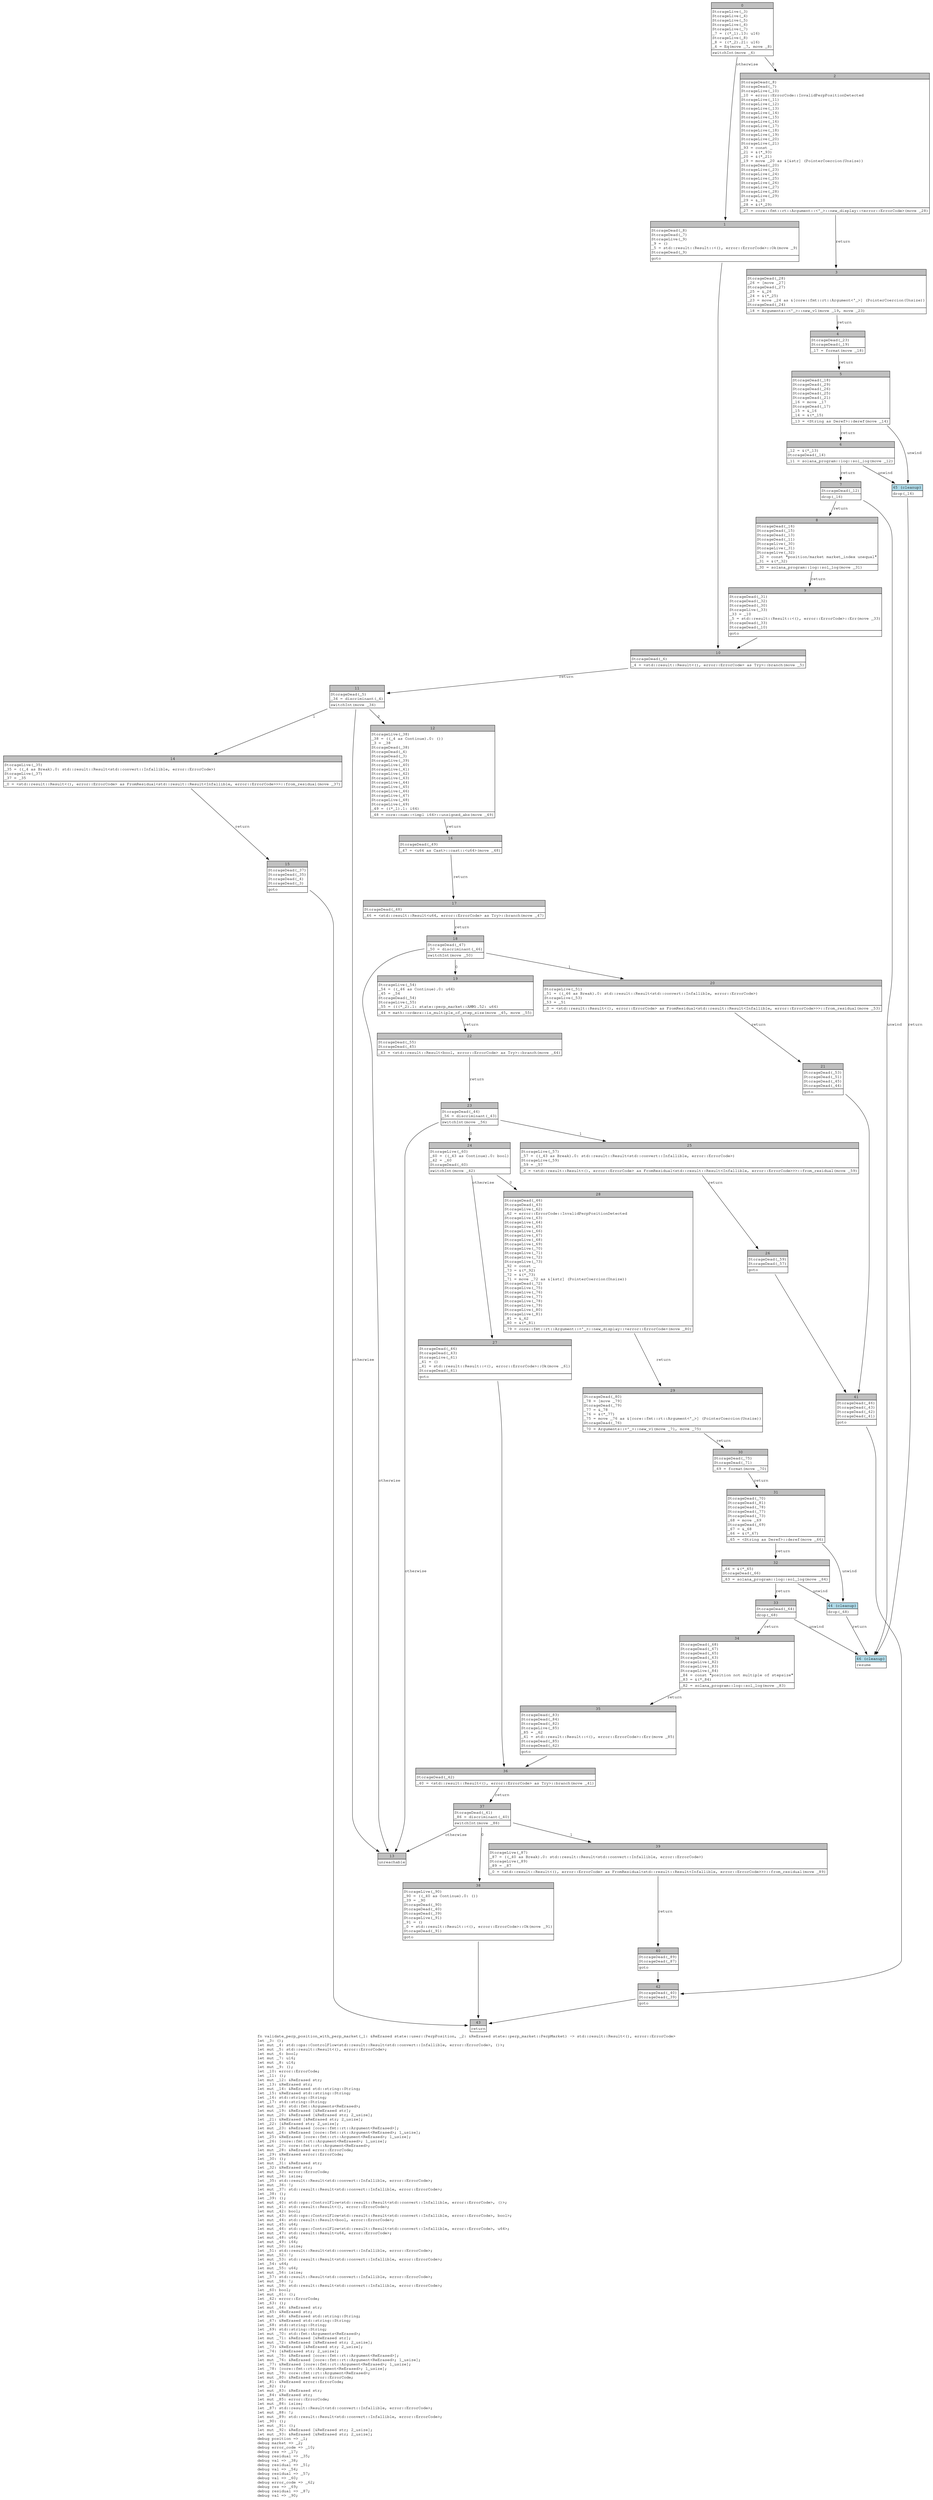 digraph Mir_0_4601 {
    graph [fontname="Courier, monospace"];
    node [fontname="Courier, monospace"];
    edge [fontname="Courier, monospace"];
    label=<fn validate_perp_position_with_perp_market(_1: &amp;ReErased state::user::PerpPosition, _2: &amp;ReErased state::perp_market::PerpMarket) -&gt; std::result::Result&lt;(), error::ErrorCode&gt;<br align="left"/>let _3: ();<br align="left"/>let mut _4: std::ops::ControlFlow&lt;std::result::Result&lt;std::convert::Infallible, error::ErrorCode&gt;, ()&gt;;<br align="left"/>let mut _5: std::result::Result&lt;(), error::ErrorCode&gt;;<br align="left"/>let mut _6: bool;<br align="left"/>let mut _7: u16;<br align="left"/>let mut _8: u16;<br align="left"/>let mut _9: ();<br align="left"/>let _10: error::ErrorCode;<br align="left"/>let _11: ();<br align="left"/>let mut _12: &amp;ReErased str;<br align="left"/>let _13: &amp;ReErased str;<br align="left"/>let mut _14: &amp;ReErased std::string::String;<br align="left"/>let _15: &amp;ReErased std::string::String;<br align="left"/>let _16: std::string::String;<br align="left"/>let _17: std::string::String;<br align="left"/>let mut _18: std::fmt::Arguments&lt;ReErased&gt;;<br align="left"/>let mut _19: &amp;ReErased [&amp;ReErased str];<br align="left"/>let mut _20: &amp;ReErased [&amp;ReErased str; 2_usize];<br align="left"/>let _21: &amp;ReErased [&amp;ReErased str; 2_usize];<br align="left"/>let _22: [&amp;ReErased str; 2_usize];<br align="left"/>let mut _23: &amp;ReErased [core::fmt::rt::Argument&lt;ReErased&gt;];<br align="left"/>let mut _24: &amp;ReErased [core::fmt::rt::Argument&lt;ReErased&gt;; 1_usize];<br align="left"/>let _25: &amp;ReErased [core::fmt::rt::Argument&lt;ReErased&gt;; 1_usize];<br align="left"/>let _26: [core::fmt::rt::Argument&lt;ReErased&gt;; 1_usize];<br align="left"/>let mut _27: core::fmt::rt::Argument&lt;ReErased&gt;;<br align="left"/>let mut _28: &amp;ReErased error::ErrorCode;<br align="left"/>let _29: &amp;ReErased error::ErrorCode;<br align="left"/>let _30: ();<br align="left"/>let mut _31: &amp;ReErased str;<br align="left"/>let _32: &amp;ReErased str;<br align="left"/>let mut _33: error::ErrorCode;<br align="left"/>let mut _34: isize;<br align="left"/>let _35: std::result::Result&lt;std::convert::Infallible, error::ErrorCode&gt;;<br align="left"/>let mut _36: !;<br align="left"/>let mut _37: std::result::Result&lt;std::convert::Infallible, error::ErrorCode&gt;;<br align="left"/>let _38: ();<br align="left"/>let _39: ();<br align="left"/>let mut _40: std::ops::ControlFlow&lt;std::result::Result&lt;std::convert::Infallible, error::ErrorCode&gt;, ()&gt;;<br align="left"/>let mut _41: std::result::Result&lt;(), error::ErrorCode&gt;;<br align="left"/>let mut _42: bool;<br align="left"/>let mut _43: std::ops::ControlFlow&lt;std::result::Result&lt;std::convert::Infallible, error::ErrorCode&gt;, bool&gt;;<br align="left"/>let mut _44: std::result::Result&lt;bool, error::ErrorCode&gt;;<br align="left"/>let mut _45: u64;<br align="left"/>let mut _46: std::ops::ControlFlow&lt;std::result::Result&lt;std::convert::Infallible, error::ErrorCode&gt;, u64&gt;;<br align="left"/>let mut _47: std::result::Result&lt;u64, error::ErrorCode&gt;;<br align="left"/>let mut _48: u64;<br align="left"/>let mut _49: i64;<br align="left"/>let mut _50: isize;<br align="left"/>let _51: std::result::Result&lt;std::convert::Infallible, error::ErrorCode&gt;;<br align="left"/>let mut _52: !;<br align="left"/>let mut _53: std::result::Result&lt;std::convert::Infallible, error::ErrorCode&gt;;<br align="left"/>let _54: u64;<br align="left"/>let mut _55: u64;<br align="left"/>let mut _56: isize;<br align="left"/>let _57: std::result::Result&lt;std::convert::Infallible, error::ErrorCode&gt;;<br align="left"/>let mut _58: !;<br align="left"/>let mut _59: std::result::Result&lt;std::convert::Infallible, error::ErrorCode&gt;;<br align="left"/>let _60: bool;<br align="left"/>let mut _61: ();<br align="left"/>let _62: error::ErrorCode;<br align="left"/>let _63: ();<br align="left"/>let mut _64: &amp;ReErased str;<br align="left"/>let _65: &amp;ReErased str;<br align="left"/>let mut _66: &amp;ReErased std::string::String;<br align="left"/>let _67: &amp;ReErased std::string::String;<br align="left"/>let _68: std::string::String;<br align="left"/>let _69: std::string::String;<br align="left"/>let mut _70: std::fmt::Arguments&lt;ReErased&gt;;<br align="left"/>let mut _71: &amp;ReErased [&amp;ReErased str];<br align="left"/>let mut _72: &amp;ReErased [&amp;ReErased str; 2_usize];<br align="left"/>let _73: &amp;ReErased [&amp;ReErased str; 2_usize];<br align="left"/>let _74: [&amp;ReErased str; 2_usize];<br align="left"/>let mut _75: &amp;ReErased [core::fmt::rt::Argument&lt;ReErased&gt;];<br align="left"/>let mut _76: &amp;ReErased [core::fmt::rt::Argument&lt;ReErased&gt;; 1_usize];<br align="left"/>let _77: &amp;ReErased [core::fmt::rt::Argument&lt;ReErased&gt;; 1_usize];<br align="left"/>let _78: [core::fmt::rt::Argument&lt;ReErased&gt;; 1_usize];<br align="left"/>let mut _79: core::fmt::rt::Argument&lt;ReErased&gt;;<br align="left"/>let mut _80: &amp;ReErased error::ErrorCode;<br align="left"/>let _81: &amp;ReErased error::ErrorCode;<br align="left"/>let _82: ();<br align="left"/>let mut _83: &amp;ReErased str;<br align="left"/>let _84: &amp;ReErased str;<br align="left"/>let mut _85: error::ErrorCode;<br align="left"/>let mut _86: isize;<br align="left"/>let _87: std::result::Result&lt;std::convert::Infallible, error::ErrorCode&gt;;<br align="left"/>let mut _88: !;<br align="left"/>let mut _89: std::result::Result&lt;std::convert::Infallible, error::ErrorCode&gt;;<br align="left"/>let _90: ();<br align="left"/>let mut _91: ();<br align="left"/>let mut _92: &amp;ReErased [&amp;ReErased str; 2_usize];<br align="left"/>let mut _93: &amp;ReErased [&amp;ReErased str; 2_usize];<br align="left"/>debug position =&gt; _1;<br align="left"/>debug market =&gt; _2;<br align="left"/>debug error_code =&gt; _10;<br align="left"/>debug res =&gt; _17;<br align="left"/>debug residual =&gt; _35;<br align="left"/>debug val =&gt; _38;<br align="left"/>debug residual =&gt; _51;<br align="left"/>debug val =&gt; _54;<br align="left"/>debug residual =&gt; _57;<br align="left"/>debug val =&gt; _60;<br align="left"/>debug error_code =&gt; _62;<br align="left"/>debug res =&gt; _69;<br align="left"/>debug residual =&gt; _87;<br align="left"/>debug val =&gt; _90;<br align="left"/>>;
    bb0__0_4601 [shape="none", label=<<table border="0" cellborder="1" cellspacing="0"><tr><td bgcolor="gray" align="center" colspan="1">0</td></tr><tr><td align="left" balign="left">StorageLive(_3)<br/>StorageLive(_4)<br/>StorageLive(_5)<br/>StorageLive(_6)<br/>StorageLive(_7)<br/>_7 = ((*_1).13: u16)<br/>StorageLive(_8)<br/>_8 = ((*_2).21: u16)<br/>_6 = Eq(move _7, move _8)<br/></td></tr><tr><td align="left">switchInt(move _6)</td></tr></table>>];
    bb1__0_4601 [shape="none", label=<<table border="0" cellborder="1" cellspacing="0"><tr><td bgcolor="gray" align="center" colspan="1">1</td></tr><tr><td align="left" balign="left">StorageDead(_8)<br/>StorageDead(_7)<br/>StorageLive(_9)<br/>_9 = ()<br/>_5 = std::result::Result::&lt;(), error::ErrorCode&gt;::Ok(move _9)<br/>StorageDead(_9)<br/></td></tr><tr><td align="left">goto</td></tr></table>>];
    bb2__0_4601 [shape="none", label=<<table border="0" cellborder="1" cellspacing="0"><tr><td bgcolor="gray" align="center" colspan="1">2</td></tr><tr><td align="left" balign="left">StorageDead(_8)<br/>StorageDead(_7)<br/>StorageLive(_10)<br/>_10 = error::ErrorCode::InvalidPerpPositionDetected<br/>StorageLive(_11)<br/>StorageLive(_12)<br/>StorageLive(_13)<br/>StorageLive(_14)<br/>StorageLive(_15)<br/>StorageLive(_16)<br/>StorageLive(_17)<br/>StorageLive(_18)<br/>StorageLive(_19)<br/>StorageLive(_20)<br/>StorageLive(_21)<br/>_93 = const _<br/>_21 = &amp;(*_93)<br/>_20 = &amp;(*_21)<br/>_19 = move _20 as &amp;[&amp;str] (PointerCoercion(Unsize))<br/>StorageDead(_20)<br/>StorageLive(_23)<br/>StorageLive(_24)<br/>StorageLive(_25)<br/>StorageLive(_26)<br/>StorageLive(_27)<br/>StorageLive(_28)<br/>StorageLive(_29)<br/>_29 = &amp;_10<br/>_28 = &amp;(*_29)<br/></td></tr><tr><td align="left">_27 = core::fmt::rt::Argument::&lt;'_&gt;::new_display::&lt;error::ErrorCode&gt;(move _28)</td></tr></table>>];
    bb3__0_4601 [shape="none", label=<<table border="0" cellborder="1" cellspacing="0"><tr><td bgcolor="gray" align="center" colspan="1">3</td></tr><tr><td align="left" balign="left">StorageDead(_28)<br/>_26 = [move _27]<br/>StorageDead(_27)<br/>_25 = &amp;_26<br/>_24 = &amp;(*_25)<br/>_23 = move _24 as &amp;[core::fmt::rt::Argument&lt;'_&gt;] (PointerCoercion(Unsize))<br/>StorageDead(_24)<br/></td></tr><tr><td align="left">_18 = Arguments::&lt;'_&gt;::new_v1(move _19, move _23)</td></tr></table>>];
    bb4__0_4601 [shape="none", label=<<table border="0" cellborder="1" cellspacing="0"><tr><td bgcolor="gray" align="center" colspan="1">4</td></tr><tr><td align="left" balign="left">StorageDead(_23)<br/>StorageDead(_19)<br/></td></tr><tr><td align="left">_17 = format(move _18)</td></tr></table>>];
    bb5__0_4601 [shape="none", label=<<table border="0" cellborder="1" cellspacing="0"><tr><td bgcolor="gray" align="center" colspan="1">5</td></tr><tr><td align="left" balign="left">StorageDead(_18)<br/>StorageDead(_29)<br/>StorageDead(_26)<br/>StorageDead(_25)<br/>StorageDead(_21)<br/>_16 = move _17<br/>StorageDead(_17)<br/>_15 = &amp;_16<br/>_14 = &amp;(*_15)<br/></td></tr><tr><td align="left">_13 = &lt;String as Deref&gt;::deref(move _14)</td></tr></table>>];
    bb6__0_4601 [shape="none", label=<<table border="0" cellborder="1" cellspacing="0"><tr><td bgcolor="gray" align="center" colspan="1">6</td></tr><tr><td align="left" balign="left">_12 = &amp;(*_13)<br/>StorageDead(_14)<br/></td></tr><tr><td align="left">_11 = solana_program::log::sol_log(move _12)</td></tr></table>>];
    bb7__0_4601 [shape="none", label=<<table border="0" cellborder="1" cellspacing="0"><tr><td bgcolor="gray" align="center" colspan="1">7</td></tr><tr><td align="left" balign="left">StorageDead(_12)<br/></td></tr><tr><td align="left">drop(_16)</td></tr></table>>];
    bb8__0_4601 [shape="none", label=<<table border="0" cellborder="1" cellspacing="0"><tr><td bgcolor="gray" align="center" colspan="1">8</td></tr><tr><td align="left" balign="left">StorageDead(_16)<br/>StorageDead(_15)<br/>StorageDead(_13)<br/>StorageDead(_11)<br/>StorageLive(_30)<br/>StorageLive(_31)<br/>StorageLive(_32)<br/>_32 = const &quot;position/market market_index unequal&quot;<br/>_31 = &amp;(*_32)<br/></td></tr><tr><td align="left">_30 = solana_program::log::sol_log(move _31)</td></tr></table>>];
    bb9__0_4601 [shape="none", label=<<table border="0" cellborder="1" cellspacing="0"><tr><td bgcolor="gray" align="center" colspan="1">9</td></tr><tr><td align="left" balign="left">StorageDead(_31)<br/>StorageDead(_32)<br/>StorageDead(_30)<br/>StorageLive(_33)<br/>_33 = _10<br/>_5 = std::result::Result::&lt;(), error::ErrorCode&gt;::Err(move _33)<br/>StorageDead(_33)<br/>StorageDead(_10)<br/></td></tr><tr><td align="left">goto</td></tr></table>>];
    bb10__0_4601 [shape="none", label=<<table border="0" cellborder="1" cellspacing="0"><tr><td bgcolor="gray" align="center" colspan="1">10</td></tr><tr><td align="left" balign="left">StorageDead(_6)<br/></td></tr><tr><td align="left">_4 = &lt;std::result::Result&lt;(), error::ErrorCode&gt; as Try&gt;::branch(move _5)</td></tr></table>>];
    bb11__0_4601 [shape="none", label=<<table border="0" cellborder="1" cellspacing="0"><tr><td bgcolor="gray" align="center" colspan="1">11</td></tr><tr><td align="left" balign="left">StorageDead(_5)<br/>_34 = discriminant(_4)<br/></td></tr><tr><td align="left">switchInt(move _34)</td></tr></table>>];
    bb12__0_4601 [shape="none", label=<<table border="0" cellborder="1" cellspacing="0"><tr><td bgcolor="gray" align="center" colspan="1">12</td></tr><tr><td align="left" balign="left">StorageLive(_38)<br/>_38 = ((_4 as Continue).0: ())<br/>_3 = _38<br/>StorageDead(_38)<br/>StorageDead(_4)<br/>StorageDead(_3)<br/>StorageLive(_39)<br/>StorageLive(_40)<br/>StorageLive(_41)<br/>StorageLive(_42)<br/>StorageLive(_43)<br/>StorageLive(_44)<br/>StorageLive(_45)<br/>StorageLive(_46)<br/>StorageLive(_47)<br/>StorageLive(_48)<br/>StorageLive(_49)<br/>_49 = ((*_1).1: i64)<br/></td></tr><tr><td align="left">_48 = core::num::&lt;impl i64&gt;::unsigned_abs(move _49)</td></tr></table>>];
    bb13__0_4601 [shape="none", label=<<table border="0" cellborder="1" cellspacing="0"><tr><td bgcolor="gray" align="center" colspan="1">13</td></tr><tr><td align="left">unreachable</td></tr></table>>];
    bb14__0_4601 [shape="none", label=<<table border="0" cellborder="1" cellspacing="0"><tr><td bgcolor="gray" align="center" colspan="1">14</td></tr><tr><td align="left" balign="left">StorageLive(_35)<br/>_35 = ((_4 as Break).0: std::result::Result&lt;std::convert::Infallible, error::ErrorCode&gt;)<br/>StorageLive(_37)<br/>_37 = _35<br/></td></tr><tr><td align="left">_0 = &lt;std::result::Result&lt;(), error::ErrorCode&gt; as FromResidual&lt;std::result::Result&lt;Infallible, error::ErrorCode&gt;&gt;&gt;::from_residual(move _37)</td></tr></table>>];
    bb15__0_4601 [shape="none", label=<<table border="0" cellborder="1" cellspacing="0"><tr><td bgcolor="gray" align="center" colspan="1">15</td></tr><tr><td align="left" balign="left">StorageDead(_37)<br/>StorageDead(_35)<br/>StorageDead(_4)<br/>StorageDead(_3)<br/></td></tr><tr><td align="left">goto</td></tr></table>>];
    bb16__0_4601 [shape="none", label=<<table border="0" cellborder="1" cellspacing="0"><tr><td bgcolor="gray" align="center" colspan="1">16</td></tr><tr><td align="left" balign="left">StorageDead(_49)<br/></td></tr><tr><td align="left">_47 = &lt;u64 as Cast&gt;::cast::&lt;u64&gt;(move _48)</td></tr></table>>];
    bb17__0_4601 [shape="none", label=<<table border="0" cellborder="1" cellspacing="0"><tr><td bgcolor="gray" align="center" colspan="1">17</td></tr><tr><td align="left" balign="left">StorageDead(_48)<br/></td></tr><tr><td align="left">_46 = &lt;std::result::Result&lt;u64, error::ErrorCode&gt; as Try&gt;::branch(move _47)</td></tr></table>>];
    bb18__0_4601 [shape="none", label=<<table border="0" cellborder="1" cellspacing="0"><tr><td bgcolor="gray" align="center" colspan="1">18</td></tr><tr><td align="left" balign="left">StorageDead(_47)<br/>_50 = discriminant(_46)<br/></td></tr><tr><td align="left">switchInt(move _50)</td></tr></table>>];
    bb19__0_4601 [shape="none", label=<<table border="0" cellborder="1" cellspacing="0"><tr><td bgcolor="gray" align="center" colspan="1">19</td></tr><tr><td align="left" balign="left">StorageLive(_54)<br/>_54 = ((_46 as Continue).0: u64)<br/>_45 = _54<br/>StorageDead(_54)<br/>StorageLive(_55)<br/>_55 = (((*_2).1: state::perp_market::AMM).52: u64)<br/></td></tr><tr><td align="left">_44 = math::orders::is_multiple_of_step_size(move _45, move _55)</td></tr></table>>];
    bb20__0_4601 [shape="none", label=<<table border="0" cellborder="1" cellspacing="0"><tr><td bgcolor="gray" align="center" colspan="1">20</td></tr><tr><td align="left" balign="left">StorageLive(_51)<br/>_51 = ((_46 as Break).0: std::result::Result&lt;std::convert::Infallible, error::ErrorCode&gt;)<br/>StorageLive(_53)<br/>_53 = _51<br/></td></tr><tr><td align="left">_0 = &lt;std::result::Result&lt;(), error::ErrorCode&gt; as FromResidual&lt;std::result::Result&lt;Infallible, error::ErrorCode&gt;&gt;&gt;::from_residual(move _53)</td></tr></table>>];
    bb21__0_4601 [shape="none", label=<<table border="0" cellborder="1" cellspacing="0"><tr><td bgcolor="gray" align="center" colspan="1">21</td></tr><tr><td align="left" balign="left">StorageDead(_53)<br/>StorageDead(_51)<br/>StorageDead(_45)<br/>StorageDead(_44)<br/></td></tr><tr><td align="left">goto</td></tr></table>>];
    bb22__0_4601 [shape="none", label=<<table border="0" cellborder="1" cellspacing="0"><tr><td bgcolor="gray" align="center" colspan="1">22</td></tr><tr><td align="left" balign="left">StorageDead(_55)<br/>StorageDead(_45)<br/></td></tr><tr><td align="left">_43 = &lt;std::result::Result&lt;bool, error::ErrorCode&gt; as Try&gt;::branch(move _44)</td></tr></table>>];
    bb23__0_4601 [shape="none", label=<<table border="0" cellborder="1" cellspacing="0"><tr><td bgcolor="gray" align="center" colspan="1">23</td></tr><tr><td align="left" balign="left">StorageDead(_44)<br/>_56 = discriminant(_43)<br/></td></tr><tr><td align="left">switchInt(move _56)</td></tr></table>>];
    bb24__0_4601 [shape="none", label=<<table border="0" cellborder="1" cellspacing="0"><tr><td bgcolor="gray" align="center" colspan="1">24</td></tr><tr><td align="left" balign="left">StorageLive(_60)<br/>_60 = ((_43 as Continue).0: bool)<br/>_42 = _60<br/>StorageDead(_60)<br/></td></tr><tr><td align="left">switchInt(move _42)</td></tr></table>>];
    bb25__0_4601 [shape="none", label=<<table border="0" cellborder="1" cellspacing="0"><tr><td bgcolor="gray" align="center" colspan="1">25</td></tr><tr><td align="left" balign="left">StorageLive(_57)<br/>_57 = ((_43 as Break).0: std::result::Result&lt;std::convert::Infallible, error::ErrorCode&gt;)<br/>StorageLive(_59)<br/>_59 = _57<br/></td></tr><tr><td align="left">_0 = &lt;std::result::Result&lt;(), error::ErrorCode&gt; as FromResidual&lt;std::result::Result&lt;Infallible, error::ErrorCode&gt;&gt;&gt;::from_residual(move _59)</td></tr></table>>];
    bb26__0_4601 [shape="none", label=<<table border="0" cellborder="1" cellspacing="0"><tr><td bgcolor="gray" align="center" colspan="1">26</td></tr><tr><td align="left" balign="left">StorageDead(_59)<br/>StorageDead(_57)<br/></td></tr><tr><td align="left">goto</td></tr></table>>];
    bb27__0_4601 [shape="none", label=<<table border="0" cellborder="1" cellspacing="0"><tr><td bgcolor="gray" align="center" colspan="1">27</td></tr><tr><td align="left" balign="left">StorageDead(_46)<br/>StorageDead(_43)<br/>StorageLive(_61)<br/>_61 = ()<br/>_41 = std::result::Result::&lt;(), error::ErrorCode&gt;::Ok(move _61)<br/>StorageDead(_61)<br/></td></tr><tr><td align="left">goto</td></tr></table>>];
    bb28__0_4601 [shape="none", label=<<table border="0" cellborder="1" cellspacing="0"><tr><td bgcolor="gray" align="center" colspan="1">28</td></tr><tr><td align="left" balign="left">StorageDead(_46)<br/>StorageDead(_43)<br/>StorageLive(_62)<br/>_62 = error::ErrorCode::InvalidPerpPositionDetected<br/>StorageLive(_63)<br/>StorageLive(_64)<br/>StorageLive(_65)<br/>StorageLive(_66)<br/>StorageLive(_67)<br/>StorageLive(_68)<br/>StorageLive(_69)<br/>StorageLive(_70)<br/>StorageLive(_71)<br/>StorageLive(_72)<br/>StorageLive(_73)<br/>_92 = const _<br/>_73 = &amp;(*_92)<br/>_72 = &amp;(*_73)<br/>_71 = move _72 as &amp;[&amp;str] (PointerCoercion(Unsize))<br/>StorageDead(_72)<br/>StorageLive(_75)<br/>StorageLive(_76)<br/>StorageLive(_77)<br/>StorageLive(_78)<br/>StorageLive(_79)<br/>StorageLive(_80)<br/>StorageLive(_81)<br/>_81 = &amp;_62<br/>_80 = &amp;(*_81)<br/></td></tr><tr><td align="left">_79 = core::fmt::rt::Argument::&lt;'_&gt;::new_display::&lt;error::ErrorCode&gt;(move _80)</td></tr></table>>];
    bb29__0_4601 [shape="none", label=<<table border="0" cellborder="1" cellspacing="0"><tr><td bgcolor="gray" align="center" colspan="1">29</td></tr><tr><td align="left" balign="left">StorageDead(_80)<br/>_78 = [move _79]<br/>StorageDead(_79)<br/>_77 = &amp;_78<br/>_76 = &amp;(*_77)<br/>_75 = move _76 as &amp;[core::fmt::rt::Argument&lt;'_&gt;] (PointerCoercion(Unsize))<br/>StorageDead(_76)<br/></td></tr><tr><td align="left">_70 = Arguments::&lt;'_&gt;::new_v1(move _71, move _75)</td></tr></table>>];
    bb30__0_4601 [shape="none", label=<<table border="0" cellborder="1" cellspacing="0"><tr><td bgcolor="gray" align="center" colspan="1">30</td></tr><tr><td align="left" balign="left">StorageDead(_75)<br/>StorageDead(_71)<br/></td></tr><tr><td align="left">_69 = format(move _70)</td></tr></table>>];
    bb31__0_4601 [shape="none", label=<<table border="0" cellborder="1" cellspacing="0"><tr><td bgcolor="gray" align="center" colspan="1">31</td></tr><tr><td align="left" balign="left">StorageDead(_70)<br/>StorageDead(_81)<br/>StorageDead(_78)<br/>StorageDead(_77)<br/>StorageDead(_73)<br/>_68 = move _69<br/>StorageDead(_69)<br/>_67 = &amp;_68<br/>_66 = &amp;(*_67)<br/></td></tr><tr><td align="left">_65 = &lt;String as Deref&gt;::deref(move _66)</td></tr></table>>];
    bb32__0_4601 [shape="none", label=<<table border="0" cellborder="1" cellspacing="0"><tr><td bgcolor="gray" align="center" colspan="1">32</td></tr><tr><td align="left" balign="left">_64 = &amp;(*_65)<br/>StorageDead(_66)<br/></td></tr><tr><td align="left">_63 = solana_program::log::sol_log(move _64)</td></tr></table>>];
    bb33__0_4601 [shape="none", label=<<table border="0" cellborder="1" cellspacing="0"><tr><td bgcolor="gray" align="center" colspan="1">33</td></tr><tr><td align="left" balign="left">StorageDead(_64)<br/></td></tr><tr><td align="left">drop(_68)</td></tr></table>>];
    bb34__0_4601 [shape="none", label=<<table border="0" cellborder="1" cellspacing="0"><tr><td bgcolor="gray" align="center" colspan="1">34</td></tr><tr><td align="left" balign="left">StorageDead(_68)<br/>StorageDead(_67)<br/>StorageDead(_65)<br/>StorageDead(_63)<br/>StorageLive(_82)<br/>StorageLive(_83)<br/>StorageLive(_84)<br/>_84 = const &quot;position not multiple of stepsize&quot;<br/>_83 = &amp;(*_84)<br/></td></tr><tr><td align="left">_82 = solana_program::log::sol_log(move _83)</td></tr></table>>];
    bb35__0_4601 [shape="none", label=<<table border="0" cellborder="1" cellspacing="0"><tr><td bgcolor="gray" align="center" colspan="1">35</td></tr><tr><td align="left" balign="left">StorageDead(_83)<br/>StorageDead(_84)<br/>StorageDead(_82)<br/>StorageLive(_85)<br/>_85 = _62<br/>_41 = std::result::Result::&lt;(), error::ErrorCode&gt;::Err(move _85)<br/>StorageDead(_85)<br/>StorageDead(_62)<br/></td></tr><tr><td align="left">goto</td></tr></table>>];
    bb36__0_4601 [shape="none", label=<<table border="0" cellborder="1" cellspacing="0"><tr><td bgcolor="gray" align="center" colspan="1">36</td></tr><tr><td align="left" balign="left">StorageDead(_42)<br/></td></tr><tr><td align="left">_40 = &lt;std::result::Result&lt;(), error::ErrorCode&gt; as Try&gt;::branch(move _41)</td></tr></table>>];
    bb37__0_4601 [shape="none", label=<<table border="0" cellborder="1" cellspacing="0"><tr><td bgcolor="gray" align="center" colspan="1">37</td></tr><tr><td align="left" balign="left">StorageDead(_41)<br/>_86 = discriminant(_40)<br/></td></tr><tr><td align="left">switchInt(move _86)</td></tr></table>>];
    bb38__0_4601 [shape="none", label=<<table border="0" cellborder="1" cellspacing="0"><tr><td bgcolor="gray" align="center" colspan="1">38</td></tr><tr><td align="left" balign="left">StorageLive(_90)<br/>_90 = ((_40 as Continue).0: ())<br/>_39 = _90<br/>StorageDead(_90)<br/>StorageDead(_40)<br/>StorageDead(_39)<br/>StorageLive(_91)<br/>_91 = ()<br/>_0 = std::result::Result::&lt;(), error::ErrorCode&gt;::Ok(move _91)<br/>StorageDead(_91)<br/></td></tr><tr><td align="left">goto</td></tr></table>>];
    bb39__0_4601 [shape="none", label=<<table border="0" cellborder="1" cellspacing="0"><tr><td bgcolor="gray" align="center" colspan="1">39</td></tr><tr><td align="left" balign="left">StorageLive(_87)<br/>_87 = ((_40 as Break).0: std::result::Result&lt;std::convert::Infallible, error::ErrorCode&gt;)<br/>StorageLive(_89)<br/>_89 = _87<br/></td></tr><tr><td align="left">_0 = &lt;std::result::Result&lt;(), error::ErrorCode&gt; as FromResidual&lt;std::result::Result&lt;Infallible, error::ErrorCode&gt;&gt;&gt;::from_residual(move _89)</td></tr></table>>];
    bb40__0_4601 [shape="none", label=<<table border="0" cellborder="1" cellspacing="0"><tr><td bgcolor="gray" align="center" colspan="1">40</td></tr><tr><td align="left" balign="left">StorageDead(_89)<br/>StorageDead(_87)<br/></td></tr><tr><td align="left">goto</td></tr></table>>];
    bb41__0_4601 [shape="none", label=<<table border="0" cellborder="1" cellspacing="0"><tr><td bgcolor="gray" align="center" colspan="1">41</td></tr><tr><td align="left" balign="left">StorageDead(_46)<br/>StorageDead(_43)<br/>StorageDead(_42)<br/>StorageDead(_41)<br/></td></tr><tr><td align="left">goto</td></tr></table>>];
    bb42__0_4601 [shape="none", label=<<table border="0" cellborder="1" cellspacing="0"><tr><td bgcolor="gray" align="center" colspan="1">42</td></tr><tr><td align="left" balign="left">StorageDead(_40)<br/>StorageDead(_39)<br/></td></tr><tr><td align="left">goto</td></tr></table>>];
    bb43__0_4601 [shape="none", label=<<table border="0" cellborder="1" cellspacing="0"><tr><td bgcolor="gray" align="center" colspan="1">43</td></tr><tr><td align="left">return</td></tr></table>>];
    bb44__0_4601 [shape="none", label=<<table border="0" cellborder="1" cellspacing="0"><tr><td bgcolor="lightblue" align="center" colspan="1">44 (cleanup)</td></tr><tr><td align="left">drop(_68)</td></tr></table>>];
    bb45__0_4601 [shape="none", label=<<table border="0" cellborder="1" cellspacing="0"><tr><td bgcolor="lightblue" align="center" colspan="1">45 (cleanup)</td></tr><tr><td align="left">drop(_16)</td></tr></table>>];
    bb46__0_4601 [shape="none", label=<<table border="0" cellborder="1" cellspacing="0"><tr><td bgcolor="lightblue" align="center" colspan="1">46 (cleanup)</td></tr><tr><td align="left">resume</td></tr></table>>];
    bb0__0_4601 -> bb2__0_4601 [label="0"];
    bb0__0_4601 -> bb1__0_4601 [label="otherwise"];
    bb1__0_4601 -> bb10__0_4601 [label=""];
    bb2__0_4601 -> bb3__0_4601 [label="return"];
    bb3__0_4601 -> bb4__0_4601 [label="return"];
    bb4__0_4601 -> bb5__0_4601 [label="return"];
    bb5__0_4601 -> bb6__0_4601 [label="return"];
    bb5__0_4601 -> bb45__0_4601 [label="unwind"];
    bb6__0_4601 -> bb7__0_4601 [label="return"];
    bb6__0_4601 -> bb45__0_4601 [label="unwind"];
    bb7__0_4601 -> bb8__0_4601 [label="return"];
    bb7__0_4601 -> bb46__0_4601 [label="unwind"];
    bb8__0_4601 -> bb9__0_4601 [label="return"];
    bb9__0_4601 -> bb10__0_4601 [label=""];
    bb10__0_4601 -> bb11__0_4601 [label="return"];
    bb11__0_4601 -> bb12__0_4601 [label="0"];
    bb11__0_4601 -> bb14__0_4601 [label="1"];
    bb11__0_4601 -> bb13__0_4601 [label="otherwise"];
    bb12__0_4601 -> bb16__0_4601 [label="return"];
    bb14__0_4601 -> bb15__0_4601 [label="return"];
    bb15__0_4601 -> bb43__0_4601 [label=""];
    bb16__0_4601 -> bb17__0_4601 [label="return"];
    bb17__0_4601 -> bb18__0_4601 [label="return"];
    bb18__0_4601 -> bb19__0_4601 [label="0"];
    bb18__0_4601 -> bb20__0_4601 [label="1"];
    bb18__0_4601 -> bb13__0_4601 [label="otherwise"];
    bb19__0_4601 -> bb22__0_4601 [label="return"];
    bb20__0_4601 -> bb21__0_4601 [label="return"];
    bb21__0_4601 -> bb41__0_4601 [label=""];
    bb22__0_4601 -> bb23__0_4601 [label="return"];
    bb23__0_4601 -> bb24__0_4601 [label="0"];
    bb23__0_4601 -> bb25__0_4601 [label="1"];
    bb23__0_4601 -> bb13__0_4601 [label="otherwise"];
    bb24__0_4601 -> bb28__0_4601 [label="0"];
    bb24__0_4601 -> bb27__0_4601 [label="otherwise"];
    bb25__0_4601 -> bb26__0_4601 [label="return"];
    bb26__0_4601 -> bb41__0_4601 [label=""];
    bb27__0_4601 -> bb36__0_4601 [label=""];
    bb28__0_4601 -> bb29__0_4601 [label="return"];
    bb29__0_4601 -> bb30__0_4601 [label="return"];
    bb30__0_4601 -> bb31__0_4601 [label="return"];
    bb31__0_4601 -> bb32__0_4601 [label="return"];
    bb31__0_4601 -> bb44__0_4601 [label="unwind"];
    bb32__0_4601 -> bb33__0_4601 [label="return"];
    bb32__0_4601 -> bb44__0_4601 [label="unwind"];
    bb33__0_4601 -> bb34__0_4601 [label="return"];
    bb33__0_4601 -> bb46__0_4601 [label="unwind"];
    bb34__0_4601 -> bb35__0_4601 [label="return"];
    bb35__0_4601 -> bb36__0_4601 [label=""];
    bb36__0_4601 -> bb37__0_4601 [label="return"];
    bb37__0_4601 -> bb38__0_4601 [label="0"];
    bb37__0_4601 -> bb39__0_4601 [label="1"];
    bb37__0_4601 -> bb13__0_4601 [label="otherwise"];
    bb38__0_4601 -> bb43__0_4601 [label=""];
    bb39__0_4601 -> bb40__0_4601 [label="return"];
    bb40__0_4601 -> bb42__0_4601 [label=""];
    bb41__0_4601 -> bb42__0_4601 [label=""];
    bb42__0_4601 -> bb43__0_4601 [label=""];
    bb44__0_4601 -> bb46__0_4601 [label="return"];
    bb45__0_4601 -> bb46__0_4601 [label="return"];
}
